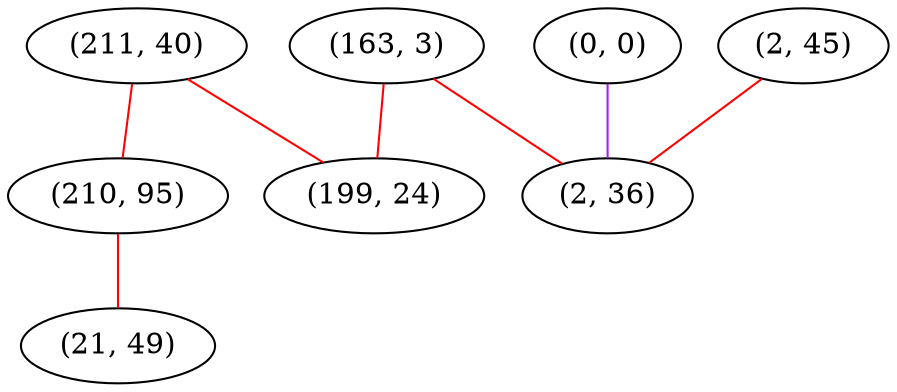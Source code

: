 graph "" {
"(211, 40)";
"(0, 0)";
"(163, 3)";
"(199, 24)";
"(2, 45)";
"(210, 95)";
"(21, 49)";
"(2, 36)";
"(211, 40)" -- "(210, 95)"  [color=red, key=0, weight=1];
"(211, 40)" -- "(199, 24)"  [color=red, key=0, weight=1];
"(0, 0)" -- "(2, 36)"  [color=purple, key=0, weight=4];
"(163, 3)" -- "(199, 24)"  [color=red, key=0, weight=1];
"(163, 3)" -- "(2, 36)"  [color=red, key=0, weight=1];
"(2, 45)" -- "(2, 36)"  [color=red, key=0, weight=1];
"(210, 95)" -- "(21, 49)"  [color=red, key=0, weight=1];
}
